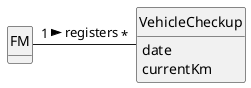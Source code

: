 @startuml
skinparam monochrome true
skinparam packageStyle rectangle
skinparam shadowing false

'left to right direction

skinparam classAttributeIconSize 0

hide circle
hide methods

class FM {

}

class VehicleCheckup {
    date
    currentKm

}

FM "1" - "*" VehicleCheckup : registers >
@enduml